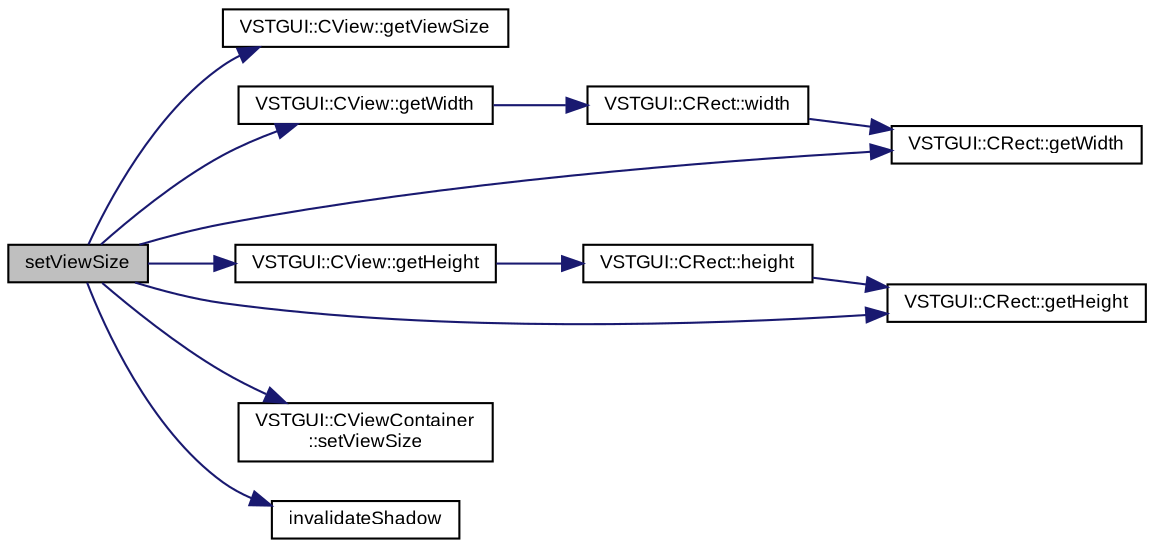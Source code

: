 digraph "setViewSize"
{
  bgcolor="transparent";
  edge [fontname="Arial",fontsize="9",labelfontname="Arial",labelfontsize="9"];
  node [fontname="Arial",fontsize="9",shape=record];
  rankdir="LR";
  Node1 [label="setViewSize",height=0.2,width=0.4,color="black", fillcolor="grey75", style="filled" fontcolor="black"];
  Node1 -> Node2 [color="midnightblue",fontsize="9",style="solid",fontname="Arial"];
  Node2 [label="VSTGUI::CView::getViewSize",height=0.2,width=0.4,color="black",URL="$class_v_s_t_g_u_i_1_1_c_view.html#a7b14fb07c53ccfa07dc91900f4fe01f1",tooltip="read only access to view size "];
  Node1 -> Node3 [color="midnightblue",fontsize="9",style="solid",fontname="Arial"];
  Node3 [label="VSTGUI::CView::getWidth",height=0.2,width=0.4,color="black",URL="$class_v_s_t_g_u_i_1_1_c_view.html#a8b4fe88292b8e95807a9b07a26cd1cb1",tooltip="get the width of the view "];
  Node3 -> Node4 [color="midnightblue",fontsize="9",style="solid",fontname="Arial"];
  Node4 [label="VSTGUI::CRect::width",height=0.2,width=0.4,color="black",URL="$struct_v_s_t_g_u_i_1_1_c_rect.html#aac17e64c594f7da1f088efeb1e53f114"];
  Node4 -> Node5 [color="midnightblue",fontsize="9",style="solid",fontname="Arial"];
  Node5 [label="VSTGUI::CRect::getWidth",height=0.2,width=0.4,color="black",URL="$struct_v_s_t_g_u_i_1_1_c_rect.html#a8b4fe88292b8e95807a9b07a26cd1cb1"];
  Node1 -> Node5 [color="midnightblue",fontsize="9",style="solid",fontname="Arial"];
  Node1 -> Node6 [color="midnightblue",fontsize="9",style="solid",fontname="Arial"];
  Node6 [label="VSTGUI::CView::getHeight",height=0.2,width=0.4,color="black",URL="$class_v_s_t_g_u_i_1_1_c_view.html#a1f4be3a475a8fb7d8defa4621c01558d",tooltip="get the height of the view "];
  Node6 -> Node7 [color="midnightblue",fontsize="9",style="solid",fontname="Arial"];
  Node7 [label="VSTGUI::CRect::height",height=0.2,width=0.4,color="black",URL="$struct_v_s_t_g_u_i_1_1_c_rect.html#a5ca7ffa8316b6835e331dfd01534ed32"];
  Node7 -> Node8 [color="midnightblue",fontsize="9",style="solid",fontname="Arial"];
  Node8 [label="VSTGUI::CRect::getHeight",height=0.2,width=0.4,color="black",URL="$struct_v_s_t_g_u_i_1_1_c_rect.html#a1f4be3a475a8fb7d8defa4621c01558d"];
  Node1 -> Node8 [color="midnightblue",fontsize="9",style="solid",fontname="Arial"];
  Node1 -> Node9 [color="midnightblue",fontsize="9",style="solid",fontname="Arial"];
  Node9 [label="VSTGUI::CViewContainer\l::setViewSize",height=0.2,width=0.4,color="black",URL="$class_v_s_t_g_u_i_1_1_c_view_container.html#aa1e0c964c376f3db586701d54fcf58ec",tooltip="set views size "];
  Node1 -> Node10 [color="midnightblue",fontsize="9",style="solid",fontname="Arial"];
  Node10 [label="invalidateShadow",height=0.2,width=0.4,color="black",URL="$class_v_s_t_g_u_i_1_1_c_shadow_view_container.html#a34b47c35a9d741b872eec12db613d23d"];
}
